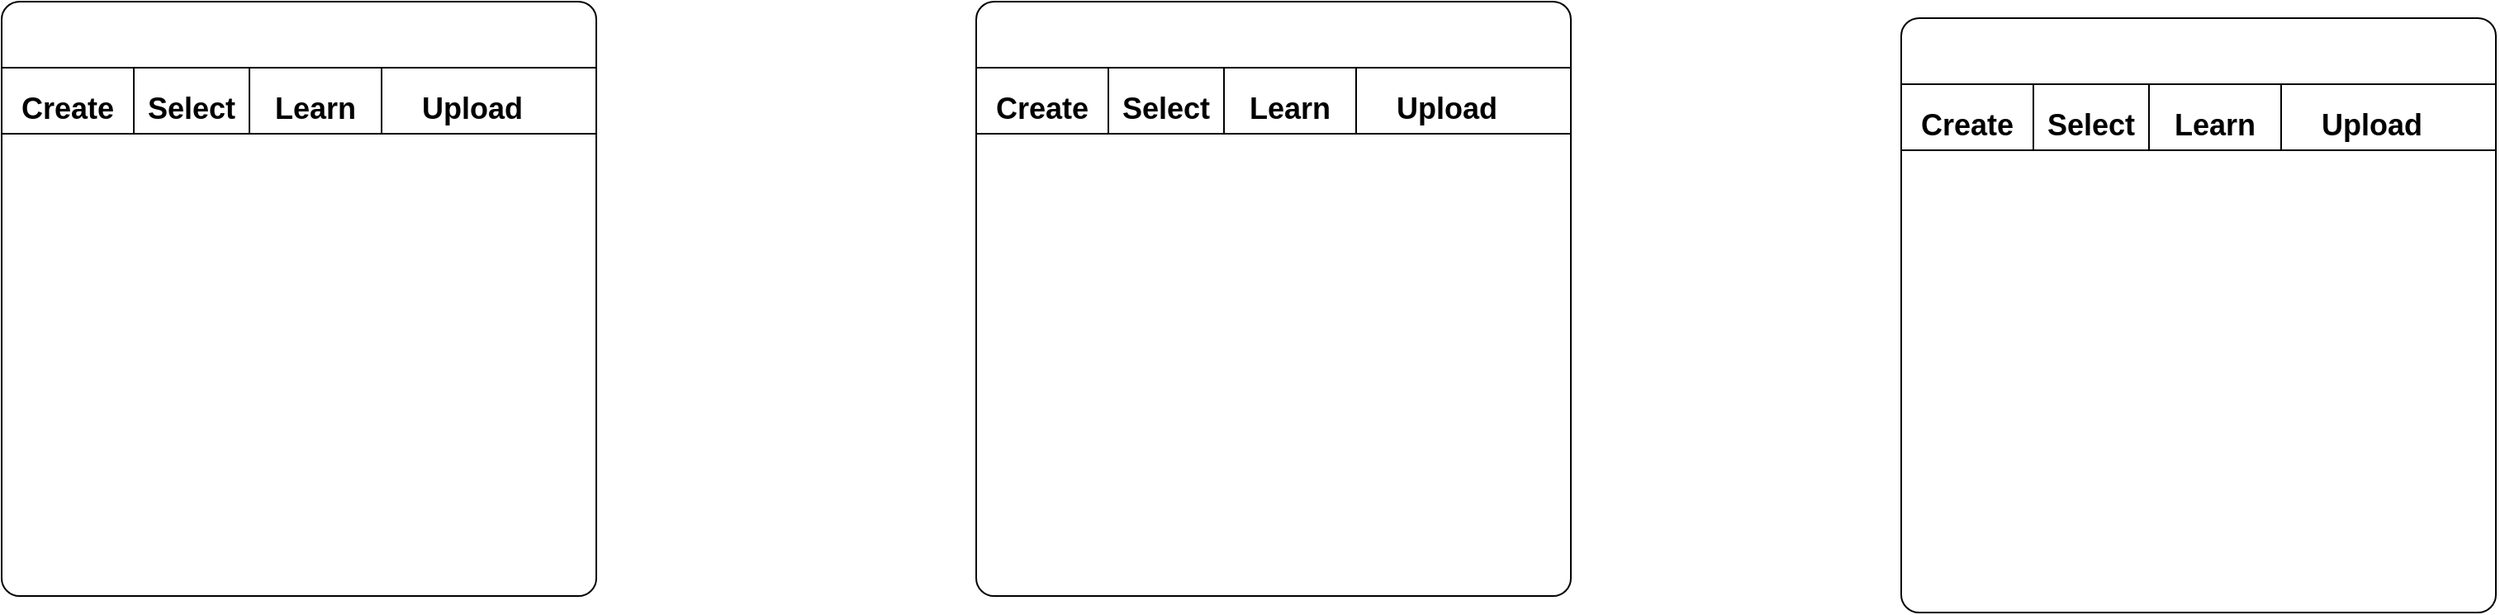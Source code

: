 <mxfile version="24.2.5" type="github">
  <diagram name="Page-1" id="2Yn6XTgPI-Hl72qvhtjn">
    <mxGraphModel dx="2100" dy="1130" grid="1" gridSize="10" guides="1" tooltips="1" connect="1" arrows="1" fold="1" page="1" pageScale="1" pageWidth="827" pageHeight="1169" math="0" shadow="0">
      <root>
        <mxCell id="0" />
        <mxCell id="1" parent="0" />
        <mxCell id="QuDaaoWMqAtZtbamsjqq-1" value="" style="rounded=1;whiteSpace=wrap;html=1;arcSize=3;" vertex="1" parent="1">
          <mxGeometry x="320" y="110" width="360" height="360" as="geometry" />
        </mxCell>
        <mxCell id="QuDaaoWMqAtZtbamsjqq-3" value="" style="endArrow=none;html=1;rounded=0;" edge="1" parent="1">
          <mxGeometry width="50" height="50" relative="1" as="geometry">
            <mxPoint x="320" y="190" as="sourcePoint" />
            <mxPoint x="680" y="190" as="targetPoint" />
          </mxGeometry>
        </mxCell>
        <mxCell id="QuDaaoWMqAtZtbamsjqq-4" value="" style="endArrow=none;html=1;rounded=0;" edge="1" parent="1">
          <mxGeometry width="50" height="50" relative="1" as="geometry">
            <mxPoint x="320" y="150" as="sourcePoint" />
            <mxPoint x="680" y="150" as="targetPoint" />
          </mxGeometry>
        </mxCell>
        <mxCell id="QuDaaoWMqAtZtbamsjqq-5" value="" style="endArrow=none;html=1;rounded=0;" edge="1" parent="1">
          <mxGeometry width="50" height="50" relative="1" as="geometry">
            <mxPoint x="400" y="190" as="sourcePoint" />
            <mxPoint x="400" y="150" as="targetPoint" />
          </mxGeometry>
        </mxCell>
        <mxCell id="QuDaaoWMqAtZtbamsjqq-6" value="" style="endArrow=none;html=1;rounded=0;" edge="1" parent="1">
          <mxGeometry width="50" height="50" relative="1" as="geometry">
            <mxPoint x="470" y="190" as="sourcePoint" />
            <mxPoint x="470" y="150" as="targetPoint" />
          </mxGeometry>
        </mxCell>
        <mxCell id="QuDaaoWMqAtZtbamsjqq-7" value="" style="endArrow=none;html=1;rounded=0;" edge="1" parent="1">
          <mxGeometry width="50" height="50" relative="1" as="geometry">
            <mxPoint x="550" y="190" as="sourcePoint" />
            <mxPoint x="550" y="150" as="targetPoint" />
          </mxGeometry>
        </mxCell>
        <mxCell id="QuDaaoWMqAtZtbamsjqq-9" value="&lt;b&gt;&lt;font style=&quot;font-size: 18px;&quot;&gt;Create&lt;/font&gt;&lt;/b&gt;" style="text;html=1;align=center;verticalAlign=middle;whiteSpace=wrap;rounded=0;" vertex="1" parent="1">
          <mxGeometry x="330" y="160" width="60" height="30" as="geometry" />
        </mxCell>
        <mxCell id="QuDaaoWMqAtZtbamsjqq-10" value="&lt;b&gt;&lt;font style=&quot;font-size: 18px;&quot;&gt;Select&lt;/font&gt;&lt;/b&gt;" style="text;html=1;align=center;verticalAlign=middle;whiteSpace=wrap;rounded=0;" vertex="1" parent="1">
          <mxGeometry x="410" y="160" width="50" height="30" as="geometry" />
        </mxCell>
        <mxCell id="QuDaaoWMqAtZtbamsjqq-11" value="&lt;b&gt;&lt;font style=&quot;font-size: 18px;&quot;&gt;Learn&lt;/font&gt;&lt;/b&gt;" style="text;html=1;align=center;verticalAlign=middle;whiteSpace=wrap;rounded=0;" vertex="1" parent="1">
          <mxGeometry x="480" y="160" width="60" height="30" as="geometry" />
        </mxCell>
        <mxCell id="QuDaaoWMqAtZtbamsjqq-12" value="&lt;b&gt;&lt;font style=&quot;font-size: 18px;&quot;&gt;Upload&lt;/font&gt;&lt;/b&gt;" style="text;html=1;align=center;verticalAlign=middle;whiteSpace=wrap;rounded=0;" vertex="1" parent="1">
          <mxGeometry x="580" y="165" width="50" height="20" as="geometry" />
        </mxCell>
        <mxCell id="QuDaaoWMqAtZtbamsjqq-15" value="" style="rounded=1;whiteSpace=wrap;html=1;arcSize=3;" vertex="1" parent="1">
          <mxGeometry x="910" y="110" width="360" height="360" as="geometry" />
        </mxCell>
        <mxCell id="QuDaaoWMqAtZtbamsjqq-16" value="" style="endArrow=none;html=1;rounded=0;" edge="1" parent="1">
          <mxGeometry width="50" height="50" relative="1" as="geometry">
            <mxPoint x="910" y="190" as="sourcePoint" />
            <mxPoint x="1270" y="190" as="targetPoint" />
          </mxGeometry>
        </mxCell>
        <mxCell id="QuDaaoWMqAtZtbamsjqq-17" value="" style="endArrow=none;html=1;rounded=0;" edge="1" parent="1">
          <mxGeometry width="50" height="50" relative="1" as="geometry">
            <mxPoint x="910" y="150" as="sourcePoint" />
            <mxPoint x="1270" y="150" as="targetPoint" />
          </mxGeometry>
        </mxCell>
        <mxCell id="QuDaaoWMqAtZtbamsjqq-18" value="" style="endArrow=none;html=1;rounded=0;" edge="1" parent="1">
          <mxGeometry width="50" height="50" relative="1" as="geometry">
            <mxPoint x="990" y="190" as="sourcePoint" />
            <mxPoint x="990" y="150" as="targetPoint" />
          </mxGeometry>
        </mxCell>
        <mxCell id="QuDaaoWMqAtZtbamsjqq-19" value="" style="endArrow=none;html=1;rounded=0;" edge="1" parent="1">
          <mxGeometry width="50" height="50" relative="1" as="geometry">
            <mxPoint x="1060" y="190" as="sourcePoint" />
            <mxPoint x="1060" y="150" as="targetPoint" />
          </mxGeometry>
        </mxCell>
        <mxCell id="QuDaaoWMqAtZtbamsjqq-20" value="" style="endArrow=none;html=1;rounded=0;" edge="1" parent="1">
          <mxGeometry width="50" height="50" relative="1" as="geometry">
            <mxPoint x="1140" y="190" as="sourcePoint" />
            <mxPoint x="1140" y="150" as="targetPoint" />
          </mxGeometry>
        </mxCell>
        <mxCell id="QuDaaoWMqAtZtbamsjqq-21" value="&lt;b&gt;&lt;font style=&quot;font-size: 18px;&quot;&gt;Create&lt;/font&gt;&lt;/b&gt;" style="text;html=1;align=center;verticalAlign=middle;whiteSpace=wrap;rounded=0;" vertex="1" parent="1">
          <mxGeometry x="920" y="160" width="60" height="30" as="geometry" />
        </mxCell>
        <mxCell id="QuDaaoWMqAtZtbamsjqq-22" value="&lt;b&gt;&lt;font style=&quot;font-size: 18px;&quot;&gt;Select&lt;/font&gt;&lt;/b&gt;" style="text;html=1;align=center;verticalAlign=middle;whiteSpace=wrap;rounded=0;" vertex="1" parent="1">
          <mxGeometry x="1000" y="160" width="50" height="30" as="geometry" />
        </mxCell>
        <mxCell id="QuDaaoWMqAtZtbamsjqq-23" value="&lt;b&gt;&lt;font style=&quot;font-size: 18px;&quot;&gt;Learn&lt;/font&gt;&lt;/b&gt;" style="text;html=1;align=center;verticalAlign=middle;whiteSpace=wrap;rounded=0;" vertex="1" parent="1">
          <mxGeometry x="1070" y="160" width="60" height="30" as="geometry" />
        </mxCell>
        <mxCell id="QuDaaoWMqAtZtbamsjqq-24" value="&lt;b&gt;&lt;font style=&quot;font-size: 18px;&quot;&gt;Upload&lt;/font&gt;&lt;/b&gt;" style="text;html=1;align=center;verticalAlign=middle;whiteSpace=wrap;rounded=0;" vertex="1" parent="1">
          <mxGeometry x="1170" y="165" width="50" height="20" as="geometry" />
        </mxCell>
        <mxCell id="QuDaaoWMqAtZtbamsjqq-35" value="" style="rounded=1;whiteSpace=wrap;html=1;arcSize=3;" vertex="1" parent="1">
          <mxGeometry x="1470" y="120" width="360" height="360" as="geometry" />
        </mxCell>
        <mxCell id="QuDaaoWMqAtZtbamsjqq-36" value="" style="endArrow=none;html=1;rounded=0;" edge="1" parent="1">
          <mxGeometry width="50" height="50" relative="1" as="geometry">
            <mxPoint x="1470" y="200" as="sourcePoint" />
            <mxPoint x="1830" y="200" as="targetPoint" />
          </mxGeometry>
        </mxCell>
        <mxCell id="QuDaaoWMqAtZtbamsjqq-37" value="" style="endArrow=none;html=1;rounded=0;" edge="1" parent="1">
          <mxGeometry width="50" height="50" relative="1" as="geometry">
            <mxPoint x="1470" y="160" as="sourcePoint" />
            <mxPoint x="1830" y="160" as="targetPoint" />
          </mxGeometry>
        </mxCell>
        <mxCell id="QuDaaoWMqAtZtbamsjqq-38" value="" style="endArrow=none;html=1;rounded=0;" edge="1" parent="1">
          <mxGeometry width="50" height="50" relative="1" as="geometry">
            <mxPoint x="1550" y="200" as="sourcePoint" />
            <mxPoint x="1550" y="160" as="targetPoint" />
          </mxGeometry>
        </mxCell>
        <mxCell id="QuDaaoWMqAtZtbamsjqq-39" value="" style="endArrow=none;html=1;rounded=0;" edge="1" parent="1">
          <mxGeometry width="50" height="50" relative="1" as="geometry">
            <mxPoint x="1620" y="200" as="sourcePoint" />
            <mxPoint x="1620" y="160" as="targetPoint" />
          </mxGeometry>
        </mxCell>
        <mxCell id="QuDaaoWMqAtZtbamsjqq-40" value="" style="endArrow=none;html=1;rounded=0;" edge="1" parent="1">
          <mxGeometry width="50" height="50" relative="1" as="geometry">
            <mxPoint x="1700" y="200" as="sourcePoint" />
            <mxPoint x="1700" y="160" as="targetPoint" />
          </mxGeometry>
        </mxCell>
        <mxCell id="QuDaaoWMqAtZtbamsjqq-41" value="&lt;b&gt;&lt;font style=&quot;font-size: 18px;&quot;&gt;Create&lt;/font&gt;&lt;/b&gt;" style="text;html=1;align=center;verticalAlign=middle;whiteSpace=wrap;rounded=0;" vertex="1" parent="1">
          <mxGeometry x="1480" y="170" width="60" height="30" as="geometry" />
        </mxCell>
        <mxCell id="QuDaaoWMqAtZtbamsjqq-42" value="&lt;b&gt;&lt;font style=&quot;font-size: 18px;&quot;&gt;Select&lt;/font&gt;&lt;/b&gt;" style="text;html=1;align=center;verticalAlign=middle;whiteSpace=wrap;rounded=0;" vertex="1" parent="1">
          <mxGeometry x="1560" y="170" width="50" height="30" as="geometry" />
        </mxCell>
        <mxCell id="QuDaaoWMqAtZtbamsjqq-43" value="&lt;b&gt;&lt;font style=&quot;font-size: 18px;&quot;&gt;Learn&lt;/font&gt;&lt;/b&gt;" style="text;html=1;align=center;verticalAlign=middle;whiteSpace=wrap;rounded=0;" vertex="1" parent="1">
          <mxGeometry x="1630" y="170" width="60" height="30" as="geometry" />
        </mxCell>
        <mxCell id="QuDaaoWMqAtZtbamsjqq-44" value="&lt;b&gt;&lt;font style=&quot;font-size: 18px;&quot;&gt;Upload&lt;/font&gt;&lt;/b&gt;" style="text;html=1;align=center;verticalAlign=middle;whiteSpace=wrap;rounded=0;" vertex="1" parent="1">
          <mxGeometry x="1730" y="175" width="50" height="20" as="geometry" />
        </mxCell>
      </root>
    </mxGraphModel>
  </diagram>
</mxfile>
